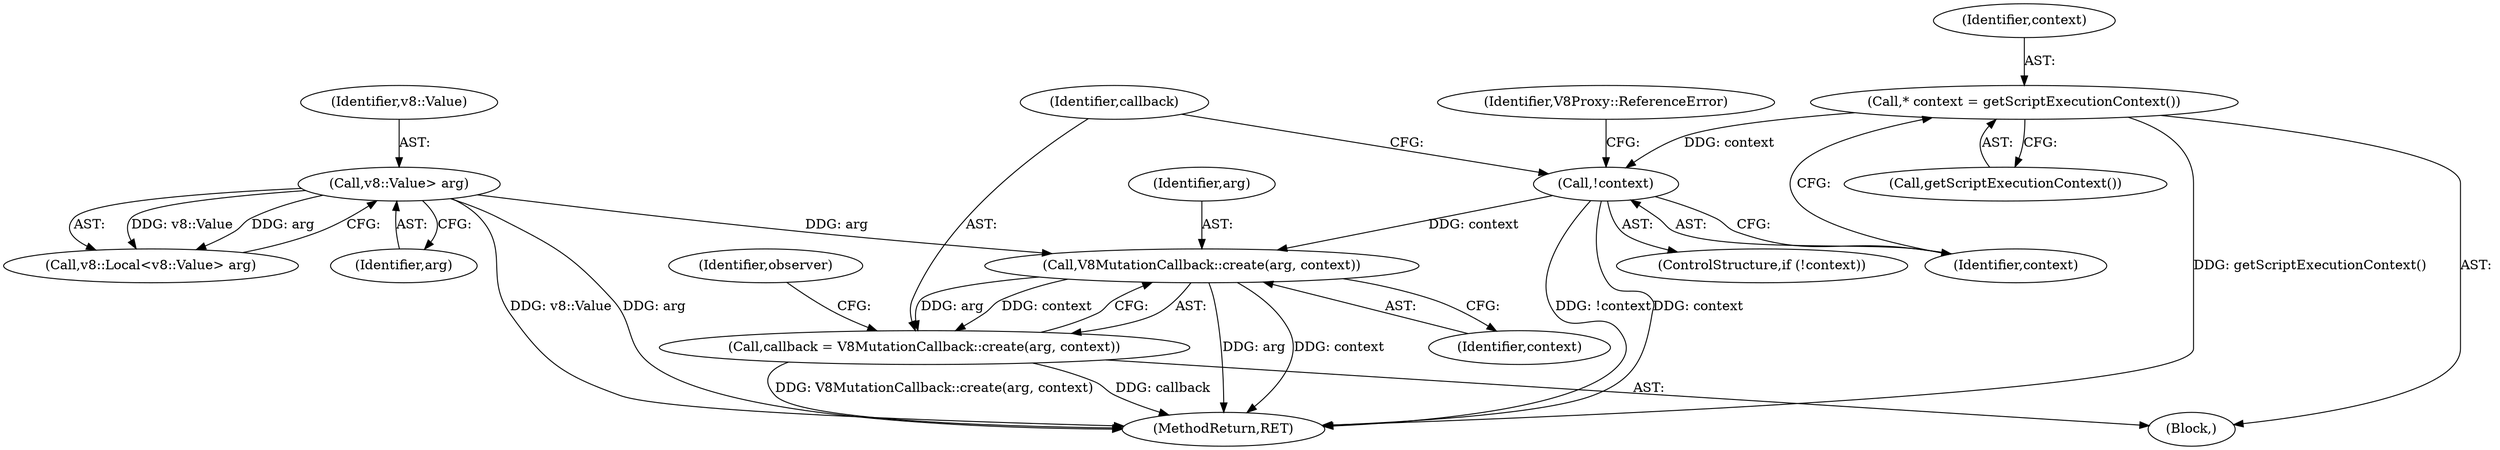 digraph "0_Chrome_e9372a1bfd3588a80fcf49aa07321f0971dd6091_65@API" {
"1000154" [label="(Call,V8MutationCallback::create(arg, context))"];
"1000126" [label="(Call,v8::Value> arg)"];
"1000144" [label="(Call,!context)"];
"1000140" [label="(Call,* context = getScriptExecutionContext())"];
"1000152" [label="(Call,callback = V8MutationCallback::create(arg, context))"];
"1000128" [label="(Identifier,arg)"];
"1000102" [label="(Block,)"];
"1000155" [label="(Identifier,arg)"];
"1000169" [label="(MethodReturn,RET)"];
"1000153" [label="(Identifier,callback)"];
"1000140" [label="(Call,* context = getScriptExecutionContext())"];
"1000141" [label="(Identifier,context)"];
"1000142" [label="(Call,getScriptExecutionContext())"];
"1000144" [label="(Call,!context)"];
"1000156" [label="(Identifier,context)"];
"1000126" [label="(Call,v8::Value> arg)"];
"1000159" [label="(Identifier,observer)"];
"1000148" [label="(Identifier,V8Proxy::ReferenceError)"];
"1000143" [label="(ControlStructure,if (!context))"];
"1000154" [label="(Call,V8MutationCallback::create(arg, context))"];
"1000127" [label="(Identifier,v8::Value)"];
"1000152" [label="(Call,callback = V8MutationCallback::create(arg, context))"];
"1000124" [label="(Call,v8::Local<v8::Value> arg)"];
"1000145" [label="(Identifier,context)"];
"1000154" -> "1000152"  [label="AST: "];
"1000154" -> "1000156"  [label="CFG: "];
"1000155" -> "1000154"  [label="AST: "];
"1000156" -> "1000154"  [label="AST: "];
"1000152" -> "1000154"  [label="CFG: "];
"1000154" -> "1000169"  [label="DDG: arg"];
"1000154" -> "1000169"  [label="DDG: context"];
"1000154" -> "1000152"  [label="DDG: arg"];
"1000154" -> "1000152"  [label="DDG: context"];
"1000126" -> "1000154"  [label="DDG: arg"];
"1000144" -> "1000154"  [label="DDG: context"];
"1000126" -> "1000124"  [label="AST: "];
"1000126" -> "1000128"  [label="CFG: "];
"1000127" -> "1000126"  [label="AST: "];
"1000128" -> "1000126"  [label="AST: "];
"1000124" -> "1000126"  [label="CFG: "];
"1000126" -> "1000169"  [label="DDG: v8::Value"];
"1000126" -> "1000169"  [label="DDG: arg"];
"1000126" -> "1000124"  [label="DDG: v8::Value"];
"1000126" -> "1000124"  [label="DDG: arg"];
"1000144" -> "1000143"  [label="AST: "];
"1000144" -> "1000145"  [label="CFG: "];
"1000145" -> "1000144"  [label="AST: "];
"1000148" -> "1000144"  [label="CFG: "];
"1000153" -> "1000144"  [label="CFG: "];
"1000144" -> "1000169"  [label="DDG: !context"];
"1000144" -> "1000169"  [label="DDG: context"];
"1000140" -> "1000144"  [label="DDG: context"];
"1000140" -> "1000102"  [label="AST: "];
"1000140" -> "1000142"  [label="CFG: "];
"1000141" -> "1000140"  [label="AST: "];
"1000142" -> "1000140"  [label="AST: "];
"1000145" -> "1000140"  [label="CFG: "];
"1000140" -> "1000169"  [label="DDG: getScriptExecutionContext()"];
"1000152" -> "1000102"  [label="AST: "];
"1000153" -> "1000152"  [label="AST: "];
"1000159" -> "1000152"  [label="CFG: "];
"1000152" -> "1000169"  [label="DDG: V8MutationCallback::create(arg, context)"];
"1000152" -> "1000169"  [label="DDG: callback"];
}
